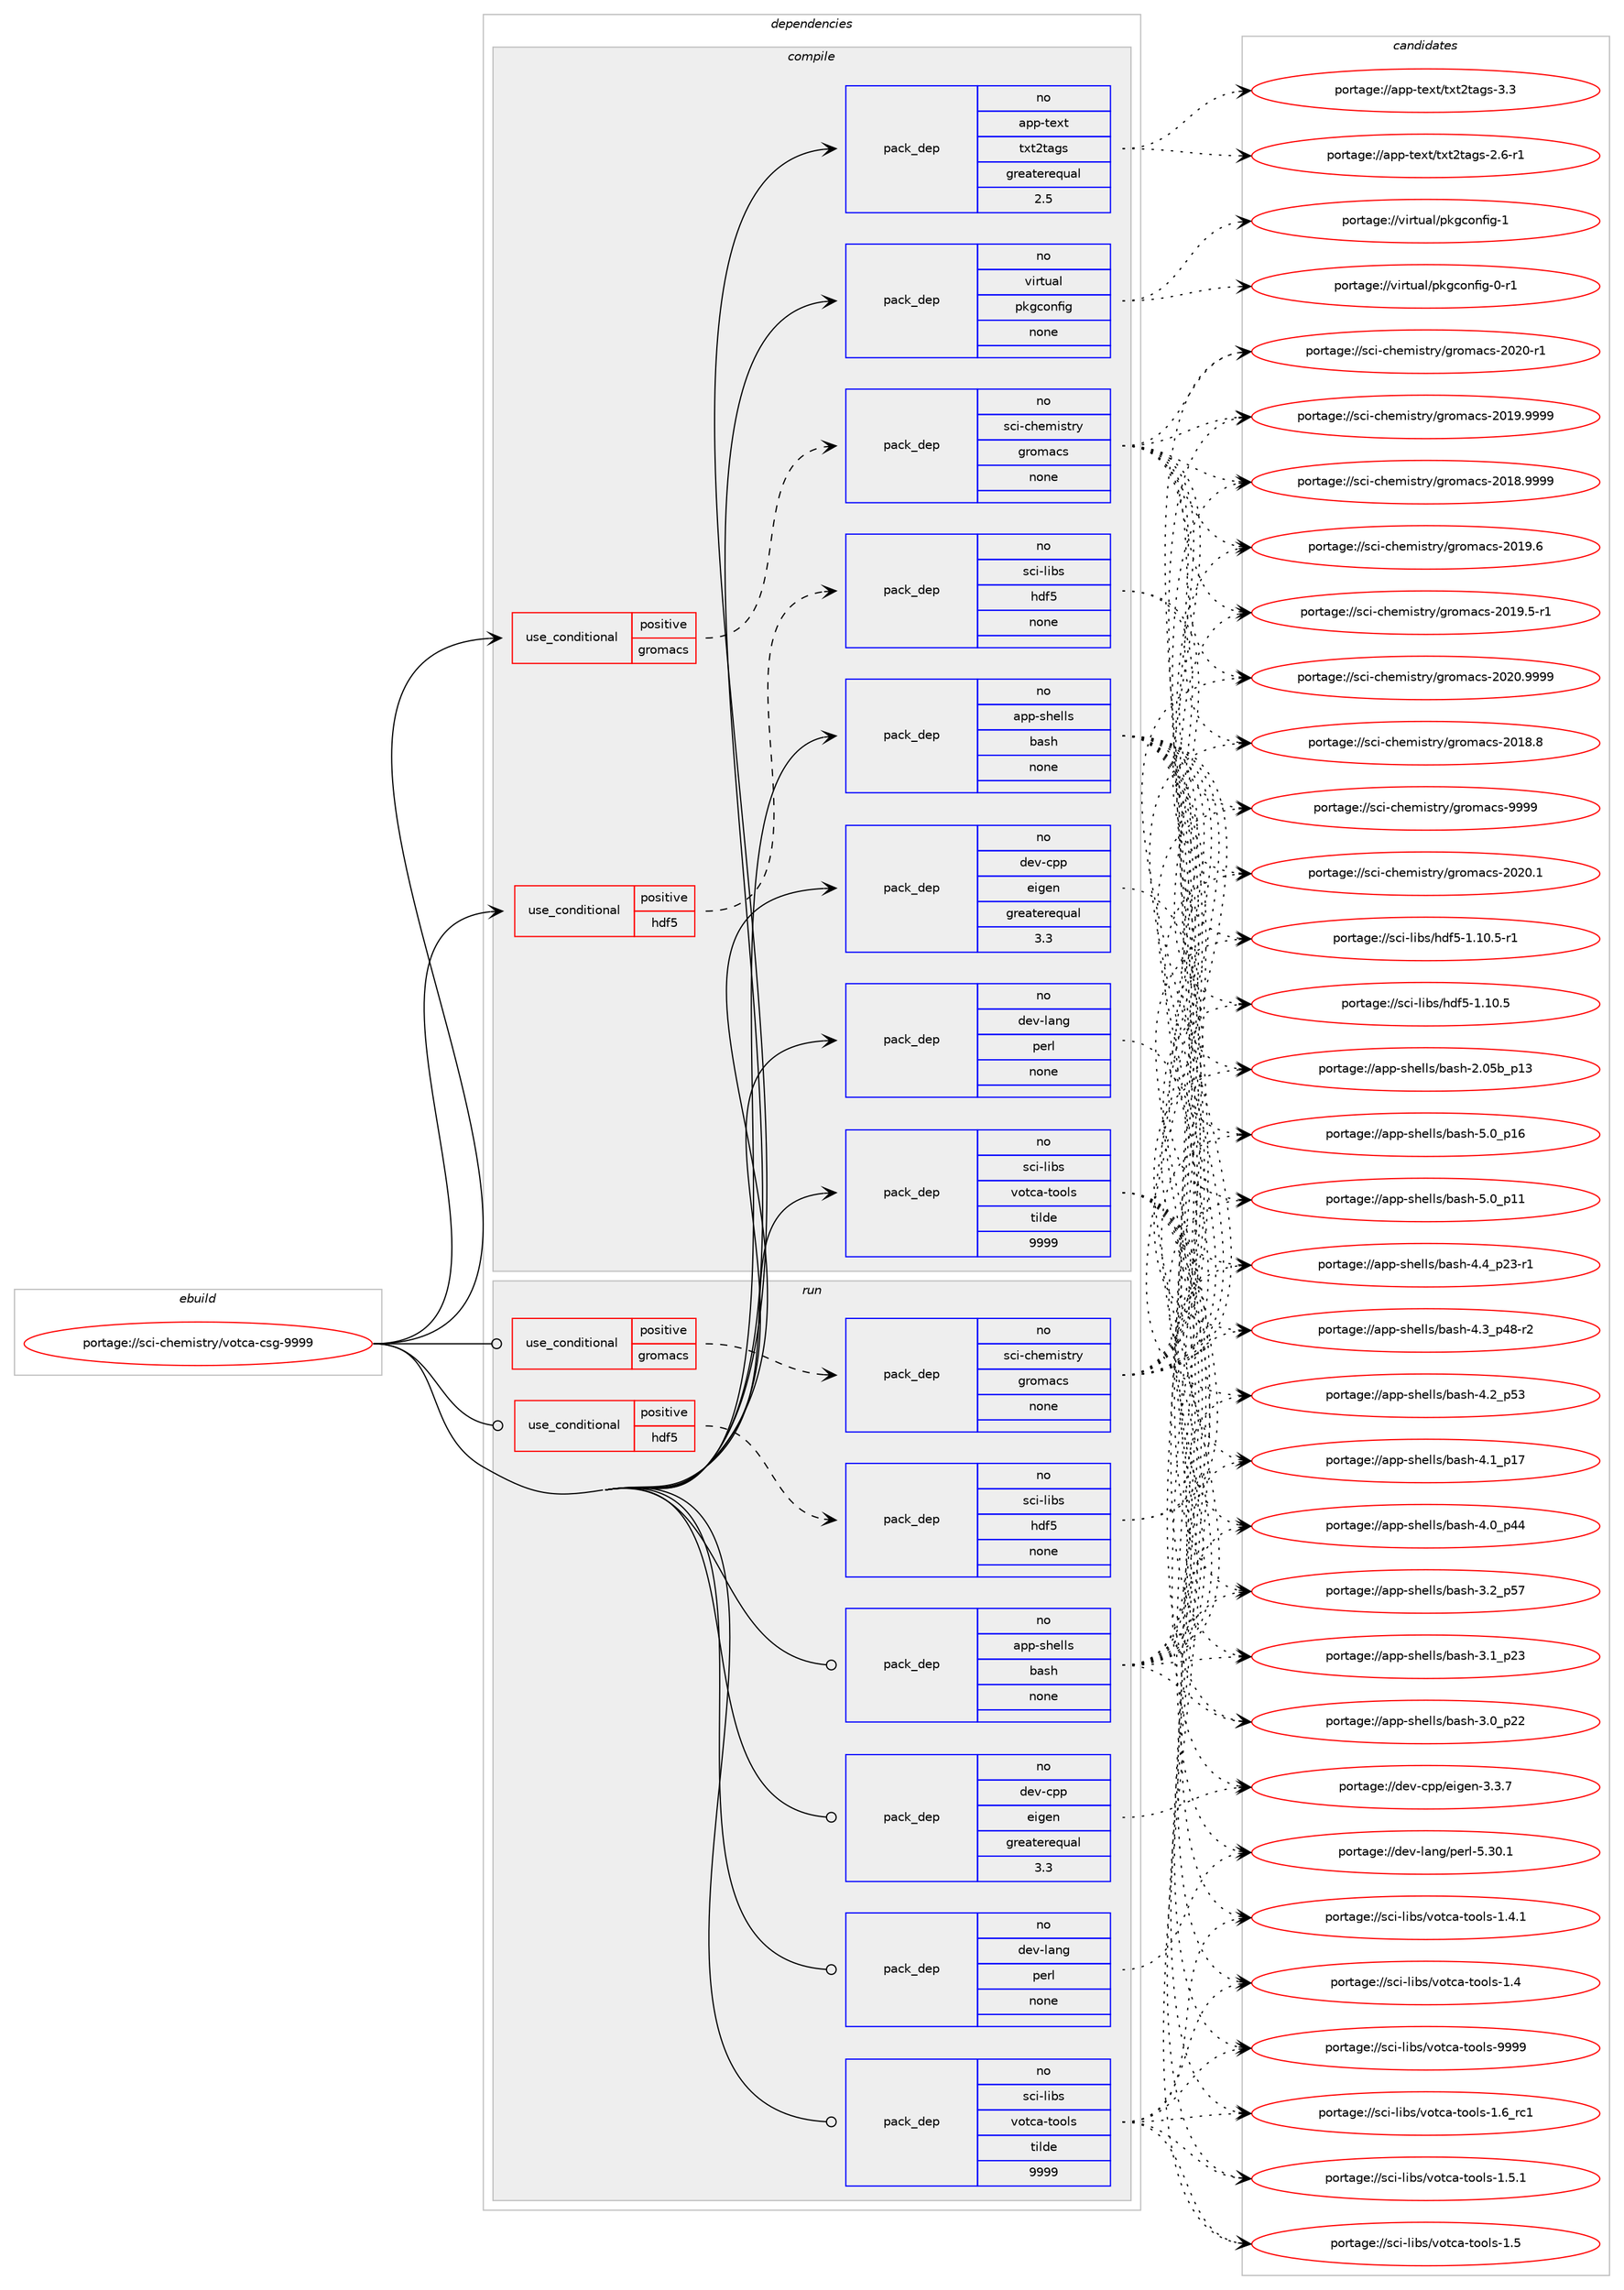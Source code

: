 digraph prolog {

# *************
# Graph options
# *************

newrank=true;
concentrate=true;
compound=true;
graph [rankdir=LR,fontname=Helvetica,fontsize=10,ranksep=1.5];#, ranksep=2.5, nodesep=0.2];
edge  [arrowhead=vee];
node  [fontname=Helvetica,fontsize=10];

# **********
# The ebuild
# **********

subgraph cluster_leftcol {
color=gray;
rank=same;
label=<<i>ebuild</i>>;
id [label="portage://sci-chemistry/votca-csg-9999", color=red, width=4, href="../sci-chemistry/votca-csg-9999.svg"];
}

# ****************
# The dependencies
# ****************

subgraph cluster_midcol {
color=gray;
label=<<i>dependencies</i>>;
subgraph cluster_compile {
fillcolor="#eeeeee";
style=filled;
label=<<i>compile</i>>;
subgraph cond7634 {
dependency42387 [label=<<TABLE BORDER="0" CELLBORDER="1" CELLSPACING="0" CELLPADDING="4"><TR><TD ROWSPAN="3" CELLPADDING="10">use_conditional</TD></TR><TR><TD>positive</TD></TR><TR><TD>gromacs</TD></TR></TABLE>>, shape=none, color=red];
subgraph pack33861 {
dependency42388 [label=<<TABLE BORDER="0" CELLBORDER="1" CELLSPACING="0" CELLPADDING="4" WIDTH="220"><TR><TD ROWSPAN="6" CELLPADDING="30">pack_dep</TD></TR><TR><TD WIDTH="110">no</TD></TR><TR><TD>sci-chemistry</TD></TR><TR><TD>gromacs</TD></TR><TR><TD>none</TD></TR><TR><TD></TD></TR></TABLE>>, shape=none, color=blue];
}
dependency42387:e -> dependency42388:w [weight=20,style="dashed",arrowhead="vee"];
}
id:e -> dependency42387:w [weight=20,style="solid",arrowhead="vee"];
subgraph cond7635 {
dependency42389 [label=<<TABLE BORDER="0" CELLBORDER="1" CELLSPACING="0" CELLPADDING="4"><TR><TD ROWSPAN="3" CELLPADDING="10">use_conditional</TD></TR><TR><TD>positive</TD></TR><TR><TD>hdf5</TD></TR></TABLE>>, shape=none, color=red];
subgraph pack33862 {
dependency42390 [label=<<TABLE BORDER="0" CELLBORDER="1" CELLSPACING="0" CELLPADDING="4" WIDTH="220"><TR><TD ROWSPAN="6" CELLPADDING="30">pack_dep</TD></TR><TR><TD WIDTH="110">no</TD></TR><TR><TD>sci-libs</TD></TR><TR><TD>hdf5</TD></TR><TR><TD>none</TD></TR><TR><TD></TD></TR></TABLE>>, shape=none, color=blue];
}
dependency42389:e -> dependency42390:w [weight=20,style="dashed",arrowhead="vee"];
}
id:e -> dependency42389:w [weight=20,style="solid",arrowhead="vee"];
subgraph pack33863 {
dependency42391 [label=<<TABLE BORDER="0" CELLBORDER="1" CELLSPACING="0" CELLPADDING="4" WIDTH="220"><TR><TD ROWSPAN="6" CELLPADDING="30">pack_dep</TD></TR><TR><TD WIDTH="110">no</TD></TR><TR><TD>app-shells</TD></TR><TR><TD>bash</TD></TR><TR><TD>none</TD></TR><TR><TD></TD></TR></TABLE>>, shape=none, color=blue];
}
id:e -> dependency42391:w [weight=20,style="solid",arrowhead="vee"];
subgraph pack33864 {
dependency42392 [label=<<TABLE BORDER="0" CELLBORDER="1" CELLSPACING="0" CELLPADDING="4" WIDTH="220"><TR><TD ROWSPAN="6" CELLPADDING="30">pack_dep</TD></TR><TR><TD WIDTH="110">no</TD></TR><TR><TD>app-text</TD></TR><TR><TD>txt2tags</TD></TR><TR><TD>greaterequal</TD></TR><TR><TD>2.5</TD></TR></TABLE>>, shape=none, color=blue];
}
id:e -> dependency42392:w [weight=20,style="solid",arrowhead="vee"];
subgraph pack33865 {
dependency42393 [label=<<TABLE BORDER="0" CELLBORDER="1" CELLSPACING="0" CELLPADDING="4" WIDTH="220"><TR><TD ROWSPAN="6" CELLPADDING="30">pack_dep</TD></TR><TR><TD WIDTH="110">no</TD></TR><TR><TD>dev-cpp</TD></TR><TR><TD>eigen</TD></TR><TR><TD>greaterequal</TD></TR><TR><TD>3.3</TD></TR></TABLE>>, shape=none, color=blue];
}
id:e -> dependency42393:w [weight=20,style="solid",arrowhead="vee"];
subgraph pack33866 {
dependency42394 [label=<<TABLE BORDER="0" CELLBORDER="1" CELLSPACING="0" CELLPADDING="4" WIDTH="220"><TR><TD ROWSPAN="6" CELLPADDING="30">pack_dep</TD></TR><TR><TD WIDTH="110">no</TD></TR><TR><TD>dev-lang</TD></TR><TR><TD>perl</TD></TR><TR><TD>none</TD></TR><TR><TD></TD></TR></TABLE>>, shape=none, color=blue];
}
id:e -> dependency42394:w [weight=20,style="solid",arrowhead="vee"];
subgraph pack33867 {
dependency42395 [label=<<TABLE BORDER="0" CELLBORDER="1" CELLSPACING="0" CELLPADDING="4" WIDTH="220"><TR><TD ROWSPAN="6" CELLPADDING="30">pack_dep</TD></TR><TR><TD WIDTH="110">no</TD></TR><TR><TD>sci-libs</TD></TR><TR><TD>votca-tools</TD></TR><TR><TD>tilde</TD></TR><TR><TD>9999</TD></TR></TABLE>>, shape=none, color=blue];
}
id:e -> dependency42395:w [weight=20,style="solid",arrowhead="vee"];
subgraph pack33868 {
dependency42396 [label=<<TABLE BORDER="0" CELLBORDER="1" CELLSPACING="0" CELLPADDING="4" WIDTH="220"><TR><TD ROWSPAN="6" CELLPADDING="30">pack_dep</TD></TR><TR><TD WIDTH="110">no</TD></TR><TR><TD>virtual</TD></TR><TR><TD>pkgconfig</TD></TR><TR><TD>none</TD></TR><TR><TD></TD></TR></TABLE>>, shape=none, color=blue];
}
id:e -> dependency42396:w [weight=20,style="solid",arrowhead="vee"];
}
subgraph cluster_compileandrun {
fillcolor="#eeeeee";
style=filled;
label=<<i>compile and run</i>>;
}
subgraph cluster_run {
fillcolor="#eeeeee";
style=filled;
label=<<i>run</i>>;
subgraph cond7636 {
dependency42397 [label=<<TABLE BORDER="0" CELLBORDER="1" CELLSPACING="0" CELLPADDING="4"><TR><TD ROWSPAN="3" CELLPADDING="10">use_conditional</TD></TR><TR><TD>positive</TD></TR><TR><TD>gromacs</TD></TR></TABLE>>, shape=none, color=red];
subgraph pack33869 {
dependency42398 [label=<<TABLE BORDER="0" CELLBORDER="1" CELLSPACING="0" CELLPADDING="4" WIDTH="220"><TR><TD ROWSPAN="6" CELLPADDING="30">pack_dep</TD></TR><TR><TD WIDTH="110">no</TD></TR><TR><TD>sci-chemistry</TD></TR><TR><TD>gromacs</TD></TR><TR><TD>none</TD></TR><TR><TD></TD></TR></TABLE>>, shape=none, color=blue];
}
dependency42397:e -> dependency42398:w [weight=20,style="dashed",arrowhead="vee"];
}
id:e -> dependency42397:w [weight=20,style="solid",arrowhead="odot"];
subgraph cond7637 {
dependency42399 [label=<<TABLE BORDER="0" CELLBORDER="1" CELLSPACING="0" CELLPADDING="4"><TR><TD ROWSPAN="3" CELLPADDING="10">use_conditional</TD></TR><TR><TD>positive</TD></TR><TR><TD>hdf5</TD></TR></TABLE>>, shape=none, color=red];
subgraph pack33870 {
dependency42400 [label=<<TABLE BORDER="0" CELLBORDER="1" CELLSPACING="0" CELLPADDING="4" WIDTH="220"><TR><TD ROWSPAN="6" CELLPADDING="30">pack_dep</TD></TR><TR><TD WIDTH="110">no</TD></TR><TR><TD>sci-libs</TD></TR><TR><TD>hdf5</TD></TR><TR><TD>none</TD></TR><TR><TD></TD></TR></TABLE>>, shape=none, color=blue];
}
dependency42399:e -> dependency42400:w [weight=20,style="dashed",arrowhead="vee"];
}
id:e -> dependency42399:w [weight=20,style="solid",arrowhead="odot"];
subgraph pack33871 {
dependency42401 [label=<<TABLE BORDER="0" CELLBORDER="1" CELLSPACING="0" CELLPADDING="4" WIDTH="220"><TR><TD ROWSPAN="6" CELLPADDING="30">pack_dep</TD></TR><TR><TD WIDTH="110">no</TD></TR><TR><TD>app-shells</TD></TR><TR><TD>bash</TD></TR><TR><TD>none</TD></TR><TR><TD></TD></TR></TABLE>>, shape=none, color=blue];
}
id:e -> dependency42401:w [weight=20,style="solid",arrowhead="odot"];
subgraph pack33872 {
dependency42402 [label=<<TABLE BORDER="0" CELLBORDER="1" CELLSPACING="0" CELLPADDING="4" WIDTH="220"><TR><TD ROWSPAN="6" CELLPADDING="30">pack_dep</TD></TR><TR><TD WIDTH="110">no</TD></TR><TR><TD>dev-cpp</TD></TR><TR><TD>eigen</TD></TR><TR><TD>greaterequal</TD></TR><TR><TD>3.3</TD></TR></TABLE>>, shape=none, color=blue];
}
id:e -> dependency42402:w [weight=20,style="solid",arrowhead="odot"];
subgraph pack33873 {
dependency42403 [label=<<TABLE BORDER="0" CELLBORDER="1" CELLSPACING="0" CELLPADDING="4" WIDTH="220"><TR><TD ROWSPAN="6" CELLPADDING="30">pack_dep</TD></TR><TR><TD WIDTH="110">no</TD></TR><TR><TD>dev-lang</TD></TR><TR><TD>perl</TD></TR><TR><TD>none</TD></TR><TR><TD></TD></TR></TABLE>>, shape=none, color=blue];
}
id:e -> dependency42403:w [weight=20,style="solid",arrowhead="odot"];
subgraph pack33874 {
dependency42404 [label=<<TABLE BORDER="0" CELLBORDER="1" CELLSPACING="0" CELLPADDING="4" WIDTH="220"><TR><TD ROWSPAN="6" CELLPADDING="30">pack_dep</TD></TR><TR><TD WIDTH="110">no</TD></TR><TR><TD>sci-libs</TD></TR><TR><TD>votca-tools</TD></TR><TR><TD>tilde</TD></TR><TR><TD>9999</TD></TR></TABLE>>, shape=none, color=blue];
}
id:e -> dependency42404:w [weight=20,style="solid",arrowhead="odot"];
}
}

# **************
# The candidates
# **************

subgraph cluster_choices {
rank=same;
color=gray;
label=<<i>candidates</i>>;

subgraph choice33861 {
color=black;
nodesep=1;
choice1159910545991041011091051151161141214710311411110997991154557575757 [label="portage://sci-chemistry/gromacs-9999", color=red, width=4,href="../sci-chemistry/gromacs-9999.svg"];
choice11599105459910410110910511511611412147103114111109979911545504850484657575757 [label="portage://sci-chemistry/gromacs-2020.9999", color=red, width=4,href="../sci-chemistry/gromacs-2020.9999.svg"];
choice11599105459910410110910511511611412147103114111109979911545504850484649 [label="portage://sci-chemistry/gromacs-2020.1", color=red, width=4,href="../sci-chemistry/gromacs-2020.1.svg"];
choice11599105459910410110910511511611412147103114111109979911545504850484511449 [label="portage://sci-chemistry/gromacs-2020-r1", color=red, width=4,href="../sci-chemistry/gromacs-2020-r1.svg"];
choice11599105459910410110910511511611412147103114111109979911545504849574657575757 [label="portage://sci-chemistry/gromacs-2019.9999", color=red, width=4,href="../sci-chemistry/gromacs-2019.9999.svg"];
choice11599105459910410110910511511611412147103114111109979911545504849574654 [label="portage://sci-chemistry/gromacs-2019.6", color=red, width=4,href="../sci-chemistry/gromacs-2019.6.svg"];
choice115991054599104101109105115116114121471031141111099799115455048495746534511449 [label="portage://sci-chemistry/gromacs-2019.5-r1", color=red, width=4,href="../sci-chemistry/gromacs-2019.5-r1.svg"];
choice11599105459910410110910511511611412147103114111109979911545504849564657575757 [label="portage://sci-chemistry/gromacs-2018.9999", color=red, width=4,href="../sci-chemistry/gromacs-2018.9999.svg"];
choice11599105459910410110910511511611412147103114111109979911545504849564656 [label="portage://sci-chemistry/gromacs-2018.8", color=red, width=4,href="../sci-chemistry/gromacs-2018.8.svg"];
dependency42388:e -> choice1159910545991041011091051151161141214710311411110997991154557575757:w [style=dotted,weight="100"];
dependency42388:e -> choice11599105459910410110910511511611412147103114111109979911545504850484657575757:w [style=dotted,weight="100"];
dependency42388:e -> choice11599105459910410110910511511611412147103114111109979911545504850484649:w [style=dotted,weight="100"];
dependency42388:e -> choice11599105459910410110910511511611412147103114111109979911545504850484511449:w [style=dotted,weight="100"];
dependency42388:e -> choice11599105459910410110910511511611412147103114111109979911545504849574657575757:w [style=dotted,weight="100"];
dependency42388:e -> choice11599105459910410110910511511611412147103114111109979911545504849574654:w [style=dotted,weight="100"];
dependency42388:e -> choice115991054599104101109105115116114121471031141111099799115455048495746534511449:w [style=dotted,weight="100"];
dependency42388:e -> choice11599105459910410110910511511611412147103114111109979911545504849564657575757:w [style=dotted,weight="100"];
dependency42388:e -> choice11599105459910410110910511511611412147103114111109979911545504849564656:w [style=dotted,weight="100"];
}
subgraph choice33862 {
color=black;
nodesep=1;
choice1159910545108105981154710410010253454946494846534511449 [label="portage://sci-libs/hdf5-1.10.5-r1", color=red, width=4,href="../sci-libs/hdf5-1.10.5-r1.svg"];
choice115991054510810598115471041001025345494649484653 [label="portage://sci-libs/hdf5-1.10.5", color=red, width=4,href="../sci-libs/hdf5-1.10.5.svg"];
dependency42390:e -> choice1159910545108105981154710410010253454946494846534511449:w [style=dotted,weight="100"];
dependency42390:e -> choice115991054510810598115471041001025345494649484653:w [style=dotted,weight="100"];
}
subgraph choice33863 {
color=black;
nodesep=1;
choice971121124511510410110810811547989711510445534648951124954 [label="portage://app-shells/bash-5.0_p16", color=red, width=4,href="../app-shells/bash-5.0_p16.svg"];
choice971121124511510410110810811547989711510445534648951124949 [label="portage://app-shells/bash-5.0_p11", color=red, width=4,href="../app-shells/bash-5.0_p11.svg"];
choice9711211245115104101108108115479897115104455246529511250514511449 [label="portage://app-shells/bash-4.4_p23-r1", color=red, width=4,href="../app-shells/bash-4.4_p23-r1.svg"];
choice9711211245115104101108108115479897115104455246519511252564511450 [label="portage://app-shells/bash-4.3_p48-r2", color=red, width=4,href="../app-shells/bash-4.3_p48-r2.svg"];
choice971121124511510410110810811547989711510445524650951125351 [label="portage://app-shells/bash-4.2_p53", color=red, width=4,href="../app-shells/bash-4.2_p53.svg"];
choice971121124511510410110810811547989711510445524649951124955 [label="portage://app-shells/bash-4.1_p17", color=red, width=4,href="../app-shells/bash-4.1_p17.svg"];
choice971121124511510410110810811547989711510445524648951125252 [label="portage://app-shells/bash-4.0_p44", color=red, width=4,href="../app-shells/bash-4.0_p44.svg"];
choice971121124511510410110810811547989711510445514650951125355 [label="portage://app-shells/bash-3.2_p57", color=red, width=4,href="../app-shells/bash-3.2_p57.svg"];
choice971121124511510410110810811547989711510445514649951125051 [label="portage://app-shells/bash-3.1_p23", color=red, width=4,href="../app-shells/bash-3.1_p23.svg"];
choice971121124511510410110810811547989711510445514648951125050 [label="portage://app-shells/bash-3.0_p22", color=red, width=4,href="../app-shells/bash-3.0_p22.svg"];
choice9711211245115104101108108115479897115104455046485398951124951 [label="portage://app-shells/bash-2.05b_p13", color=red, width=4,href="../app-shells/bash-2.05b_p13.svg"];
dependency42391:e -> choice971121124511510410110810811547989711510445534648951124954:w [style=dotted,weight="100"];
dependency42391:e -> choice971121124511510410110810811547989711510445534648951124949:w [style=dotted,weight="100"];
dependency42391:e -> choice9711211245115104101108108115479897115104455246529511250514511449:w [style=dotted,weight="100"];
dependency42391:e -> choice9711211245115104101108108115479897115104455246519511252564511450:w [style=dotted,weight="100"];
dependency42391:e -> choice971121124511510410110810811547989711510445524650951125351:w [style=dotted,weight="100"];
dependency42391:e -> choice971121124511510410110810811547989711510445524649951124955:w [style=dotted,weight="100"];
dependency42391:e -> choice971121124511510410110810811547989711510445524648951125252:w [style=dotted,weight="100"];
dependency42391:e -> choice971121124511510410110810811547989711510445514650951125355:w [style=dotted,weight="100"];
dependency42391:e -> choice971121124511510410110810811547989711510445514649951125051:w [style=dotted,weight="100"];
dependency42391:e -> choice971121124511510410110810811547989711510445514648951125050:w [style=dotted,weight="100"];
dependency42391:e -> choice9711211245115104101108108115479897115104455046485398951124951:w [style=dotted,weight="100"];
}
subgraph choice33864 {
color=black;
nodesep=1;
choice971121124511610112011647116120116501169710311545514651 [label="portage://app-text/txt2tags-3.3", color=red, width=4,href="../app-text/txt2tags-3.3.svg"];
choice9711211245116101120116471161201165011697103115455046544511449 [label="portage://app-text/txt2tags-2.6-r1", color=red, width=4,href="../app-text/txt2tags-2.6-r1.svg"];
dependency42392:e -> choice971121124511610112011647116120116501169710311545514651:w [style=dotted,weight="100"];
dependency42392:e -> choice9711211245116101120116471161201165011697103115455046544511449:w [style=dotted,weight="100"];
}
subgraph choice33865 {
color=black;
nodesep=1;
choice100101118459911211247101105103101110455146514655 [label="portage://dev-cpp/eigen-3.3.7", color=red, width=4,href="../dev-cpp/eigen-3.3.7.svg"];
dependency42393:e -> choice100101118459911211247101105103101110455146514655:w [style=dotted,weight="100"];
}
subgraph choice33866 {
color=black;
nodesep=1;
choice10010111845108971101034711210111410845534651484649 [label="portage://dev-lang/perl-5.30.1", color=red, width=4,href="../dev-lang/perl-5.30.1.svg"];
dependency42394:e -> choice10010111845108971101034711210111410845534651484649:w [style=dotted,weight="100"];
}
subgraph choice33867 {
color=black;
nodesep=1;
choice115991054510810598115471181111169997451161111111081154557575757 [label="portage://sci-libs/votca-tools-9999", color=red, width=4,href="../sci-libs/votca-tools-9999.svg"];
choice1159910545108105981154711811111699974511611111110811545494654951149949 [label="portage://sci-libs/votca-tools-1.6_rc1", color=red, width=4,href="../sci-libs/votca-tools-1.6_rc1.svg"];
choice11599105451081059811547118111116999745116111111108115454946534649 [label="portage://sci-libs/votca-tools-1.5.1", color=red, width=4,href="../sci-libs/votca-tools-1.5.1.svg"];
choice1159910545108105981154711811111699974511611111110811545494653 [label="portage://sci-libs/votca-tools-1.5", color=red, width=4,href="../sci-libs/votca-tools-1.5.svg"];
choice11599105451081059811547118111116999745116111111108115454946524649 [label="portage://sci-libs/votca-tools-1.4.1", color=red, width=4,href="../sci-libs/votca-tools-1.4.1.svg"];
choice1159910545108105981154711811111699974511611111110811545494652 [label="portage://sci-libs/votca-tools-1.4", color=red, width=4,href="../sci-libs/votca-tools-1.4.svg"];
dependency42395:e -> choice115991054510810598115471181111169997451161111111081154557575757:w [style=dotted,weight="100"];
dependency42395:e -> choice1159910545108105981154711811111699974511611111110811545494654951149949:w [style=dotted,weight="100"];
dependency42395:e -> choice11599105451081059811547118111116999745116111111108115454946534649:w [style=dotted,weight="100"];
dependency42395:e -> choice1159910545108105981154711811111699974511611111110811545494653:w [style=dotted,weight="100"];
dependency42395:e -> choice11599105451081059811547118111116999745116111111108115454946524649:w [style=dotted,weight="100"];
dependency42395:e -> choice1159910545108105981154711811111699974511611111110811545494652:w [style=dotted,weight="100"];
}
subgraph choice33868 {
color=black;
nodesep=1;
choice1181051141161179710847112107103991111101021051034549 [label="portage://virtual/pkgconfig-1", color=red, width=4,href="../virtual/pkgconfig-1.svg"];
choice11810511411611797108471121071039911111010210510345484511449 [label="portage://virtual/pkgconfig-0-r1", color=red, width=4,href="../virtual/pkgconfig-0-r1.svg"];
dependency42396:e -> choice1181051141161179710847112107103991111101021051034549:w [style=dotted,weight="100"];
dependency42396:e -> choice11810511411611797108471121071039911111010210510345484511449:w [style=dotted,weight="100"];
}
subgraph choice33869 {
color=black;
nodesep=1;
choice1159910545991041011091051151161141214710311411110997991154557575757 [label="portage://sci-chemistry/gromacs-9999", color=red, width=4,href="../sci-chemistry/gromacs-9999.svg"];
choice11599105459910410110910511511611412147103114111109979911545504850484657575757 [label="portage://sci-chemistry/gromacs-2020.9999", color=red, width=4,href="../sci-chemistry/gromacs-2020.9999.svg"];
choice11599105459910410110910511511611412147103114111109979911545504850484649 [label="portage://sci-chemistry/gromacs-2020.1", color=red, width=4,href="../sci-chemistry/gromacs-2020.1.svg"];
choice11599105459910410110910511511611412147103114111109979911545504850484511449 [label="portage://sci-chemistry/gromacs-2020-r1", color=red, width=4,href="../sci-chemistry/gromacs-2020-r1.svg"];
choice11599105459910410110910511511611412147103114111109979911545504849574657575757 [label="portage://sci-chemistry/gromacs-2019.9999", color=red, width=4,href="../sci-chemistry/gromacs-2019.9999.svg"];
choice11599105459910410110910511511611412147103114111109979911545504849574654 [label="portage://sci-chemistry/gromacs-2019.6", color=red, width=4,href="../sci-chemistry/gromacs-2019.6.svg"];
choice115991054599104101109105115116114121471031141111099799115455048495746534511449 [label="portage://sci-chemistry/gromacs-2019.5-r1", color=red, width=4,href="../sci-chemistry/gromacs-2019.5-r1.svg"];
choice11599105459910410110910511511611412147103114111109979911545504849564657575757 [label="portage://sci-chemistry/gromacs-2018.9999", color=red, width=4,href="../sci-chemistry/gromacs-2018.9999.svg"];
choice11599105459910410110910511511611412147103114111109979911545504849564656 [label="portage://sci-chemistry/gromacs-2018.8", color=red, width=4,href="../sci-chemistry/gromacs-2018.8.svg"];
dependency42398:e -> choice1159910545991041011091051151161141214710311411110997991154557575757:w [style=dotted,weight="100"];
dependency42398:e -> choice11599105459910410110910511511611412147103114111109979911545504850484657575757:w [style=dotted,weight="100"];
dependency42398:e -> choice11599105459910410110910511511611412147103114111109979911545504850484649:w [style=dotted,weight="100"];
dependency42398:e -> choice11599105459910410110910511511611412147103114111109979911545504850484511449:w [style=dotted,weight="100"];
dependency42398:e -> choice11599105459910410110910511511611412147103114111109979911545504849574657575757:w [style=dotted,weight="100"];
dependency42398:e -> choice11599105459910410110910511511611412147103114111109979911545504849574654:w [style=dotted,weight="100"];
dependency42398:e -> choice115991054599104101109105115116114121471031141111099799115455048495746534511449:w [style=dotted,weight="100"];
dependency42398:e -> choice11599105459910410110910511511611412147103114111109979911545504849564657575757:w [style=dotted,weight="100"];
dependency42398:e -> choice11599105459910410110910511511611412147103114111109979911545504849564656:w [style=dotted,weight="100"];
}
subgraph choice33870 {
color=black;
nodesep=1;
choice1159910545108105981154710410010253454946494846534511449 [label="portage://sci-libs/hdf5-1.10.5-r1", color=red, width=4,href="../sci-libs/hdf5-1.10.5-r1.svg"];
choice115991054510810598115471041001025345494649484653 [label="portage://sci-libs/hdf5-1.10.5", color=red, width=4,href="../sci-libs/hdf5-1.10.5.svg"];
dependency42400:e -> choice1159910545108105981154710410010253454946494846534511449:w [style=dotted,weight="100"];
dependency42400:e -> choice115991054510810598115471041001025345494649484653:w [style=dotted,weight="100"];
}
subgraph choice33871 {
color=black;
nodesep=1;
choice971121124511510410110810811547989711510445534648951124954 [label="portage://app-shells/bash-5.0_p16", color=red, width=4,href="../app-shells/bash-5.0_p16.svg"];
choice971121124511510410110810811547989711510445534648951124949 [label="portage://app-shells/bash-5.0_p11", color=red, width=4,href="../app-shells/bash-5.0_p11.svg"];
choice9711211245115104101108108115479897115104455246529511250514511449 [label="portage://app-shells/bash-4.4_p23-r1", color=red, width=4,href="../app-shells/bash-4.4_p23-r1.svg"];
choice9711211245115104101108108115479897115104455246519511252564511450 [label="portage://app-shells/bash-4.3_p48-r2", color=red, width=4,href="../app-shells/bash-4.3_p48-r2.svg"];
choice971121124511510410110810811547989711510445524650951125351 [label="portage://app-shells/bash-4.2_p53", color=red, width=4,href="../app-shells/bash-4.2_p53.svg"];
choice971121124511510410110810811547989711510445524649951124955 [label="portage://app-shells/bash-4.1_p17", color=red, width=4,href="../app-shells/bash-4.1_p17.svg"];
choice971121124511510410110810811547989711510445524648951125252 [label="portage://app-shells/bash-4.0_p44", color=red, width=4,href="../app-shells/bash-4.0_p44.svg"];
choice971121124511510410110810811547989711510445514650951125355 [label="portage://app-shells/bash-3.2_p57", color=red, width=4,href="../app-shells/bash-3.2_p57.svg"];
choice971121124511510410110810811547989711510445514649951125051 [label="portage://app-shells/bash-3.1_p23", color=red, width=4,href="../app-shells/bash-3.1_p23.svg"];
choice971121124511510410110810811547989711510445514648951125050 [label="portage://app-shells/bash-3.0_p22", color=red, width=4,href="../app-shells/bash-3.0_p22.svg"];
choice9711211245115104101108108115479897115104455046485398951124951 [label="portage://app-shells/bash-2.05b_p13", color=red, width=4,href="../app-shells/bash-2.05b_p13.svg"];
dependency42401:e -> choice971121124511510410110810811547989711510445534648951124954:w [style=dotted,weight="100"];
dependency42401:e -> choice971121124511510410110810811547989711510445534648951124949:w [style=dotted,weight="100"];
dependency42401:e -> choice9711211245115104101108108115479897115104455246529511250514511449:w [style=dotted,weight="100"];
dependency42401:e -> choice9711211245115104101108108115479897115104455246519511252564511450:w [style=dotted,weight="100"];
dependency42401:e -> choice971121124511510410110810811547989711510445524650951125351:w [style=dotted,weight="100"];
dependency42401:e -> choice971121124511510410110810811547989711510445524649951124955:w [style=dotted,weight="100"];
dependency42401:e -> choice971121124511510410110810811547989711510445524648951125252:w [style=dotted,weight="100"];
dependency42401:e -> choice971121124511510410110810811547989711510445514650951125355:w [style=dotted,weight="100"];
dependency42401:e -> choice971121124511510410110810811547989711510445514649951125051:w [style=dotted,weight="100"];
dependency42401:e -> choice971121124511510410110810811547989711510445514648951125050:w [style=dotted,weight="100"];
dependency42401:e -> choice9711211245115104101108108115479897115104455046485398951124951:w [style=dotted,weight="100"];
}
subgraph choice33872 {
color=black;
nodesep=1;
choice100101118459911211247101105103101110455146514655 [label="portage://dev-cpp/eigen-3.3.7", color=red, width=4,href="../dev-cpp/eigen-3.3.7.svg"];
dependency42402:e -> choice100101118459911211247101105103101110455146514655:w [style=dotted,weight="100"];
}
subgraph choice33873 {
color=black;
nodesep=1;
choice10010111845108971101034711210111410845534651484649 [label="portage://dev-lang/perl-5.30.1", color=red, width=4,href="../dev-lang/perl-5.30.1.svg"];
dependency42403:e -> choice10010111845108971101034711210111410845534651484649:w [style=dotted,weight="100"];
}
subgraph choice33874 {
color=black;
nodesep=1;
choice115991054510810598115471181111169997451161111111081154557575757 [label="portage://sci-libs/votca-tools-9999", color=red, width=4,href="../sci-libs/votca-tools-9999.svg"];
choice1159910545108105981154711811111699974511611111110811545494654951149949 [label="portage://sci-libs/votca-tools-1.6_rc1", color=red, width=4,href="../sci-libs/votca-tools-1.6_rc1.svg"];
choice11599105451081059811547118111116999745116111111108115454946534649 [label="portage://sci-libs/votca-tools-1.5.1", color=red, width=4,href="../sci-libs/votca-tools-1.5.1.svg"];
choice1159910545108105981154711811111699974511611111110811545494653 [label="portage://sci-libs/votca-tools-1.5", color=red, width=4,href="../sci-libs/votca-tools-1.5.svg"];
choice11599105451081059811547118111116999745116111111108115454946524649 [label="portage://sci-libs/votca-tools-1.4.1", color=red, width=4,href="../sci-libs/votca-tools-1.4.1.svg"];
choice1159910545108105981154711811111699974511611111110811545494652 [label="portage://sci-libs/votca-tools-1.4", color=red, width=4,href="../sci-libs/votca-tools-1.4.svg"];
dependency42404:e -> choice115991054510810598115471181111169997451161111111081154557575757:w [style=dotted,weight="100"];
dependency42404:e -> choice1159910545108105981154711811111699974511611111110811545494654951149949:w [style=dotted,weight="100"];
dependency42404:e -> choice11599105451081059811547118111116999745116111111108115454946534649:w [style=dotted,weight="100"];
dependency42404:e -> choice1159910545108105981154711811111699974511611111110811545494653:w [style=dotted,weight="100"];
dependency42404:e -> choice11599105451081059811547118111116999745116111111108115454946524649:w [style=dotted,weight="100"];
dependency42404:e -> choice1159910545108105981154711811111699974511611111110811545494652:w [style=dotted,weight="100"];
}
}

}
